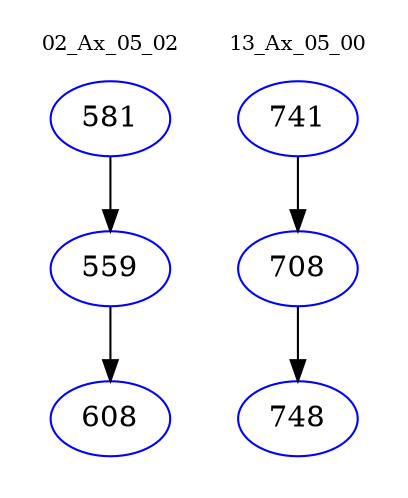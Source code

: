digraph{
subgraph cluster_0 {
color = white
label = "02_Ax_05_02";
fontsize=10;
T0_581 [label="581", color="blue"]
T0_581 -> T0_559 [color="black"]
T0_559 [label="559", color="blue"]
T0_559 -> T0_608 [color="black"]
T0_608 [label="608", color="blue"]
}
subgraph cluster_1 {
color = white
label = "13_Ax_05_00";
fontsize=10;
T1_741 [label="741", color="blue"]
T1_741 -> T1_708 [color="black"]
T1_708 [label="708", color="blue"]
T1_708 -> T1_748 [color="black"]
T1_748 [label="748", color="blue"]
}
}
